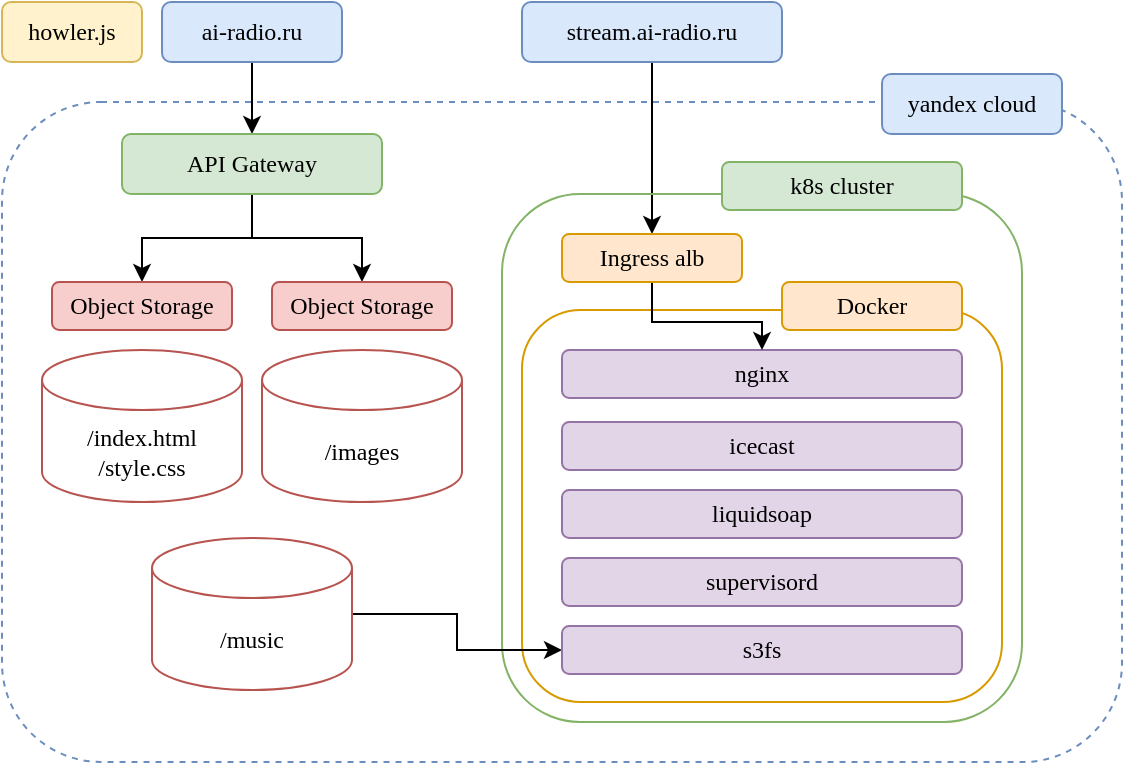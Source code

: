 <mxfile version="26.0.11">
  <diagram name="Page-1" id="epYOtsvGvhh7Jxf9VEAy">
    <mxGraphModel dx="912" dy="527" grid="1" gridSize="10" guides="1" tooltips="1" connect="1" arrows="1" fold="1" page="1" pageScale="1" pageWidth="850" pageHeight="1100" math="0" shadow="0">
      <root>
        <mxCell id="0" />
        <mxCell id="1" parent="0" />
        <mxCell id="zDN3GfwHyX4spnGmmBwE-1" value="" style="rounded=1;whiteSpace=wrap;html=1;dashed=1;fillColor=none;strokeColor=#6c8ebf;" parent="1" vertex="1">
          <mxGeometry x="40" y="90" width="560" height="330" as="geometry" />
        </mxCell>
        <mxCell id="zDN3GfwHyX4spnGmmBwE-2" value="yandex cloud" style="text;html=1;align=center;verticalAlign=middle;whiteSpace=wrap;rounded=1;strokeColor=#6c8ebf;fillColor=#dae8fc;fontFamily=Verdana;" parent="1" vertex="1">
          <mxGeometry x="480" y="76" width="90" height="30" as="geometry" />
        </mxCell>
        <mxCell id="zDN3GfwHyX4spnGmmBwE-10" style="edgeStyle=orthogonalEdgeStyle;rounded=0;orthogonalLoop=1;jettySize=auto;html=1;exitX=0.5;exitY=1;exitDx=0;exitDy=0;" parent="1" source="zDN3GfwHyX4spnGmmBwE-4" target="zDN3GfwHyX4spnGmmBwE-6" edge="1">
          <mxGeometry relative="1" as="geometry" />
        </mxCell>
        <mxCell id="zDN3GfwHyX4spnGmmBwE-4" value="ai-radio.ru" style="text;html=1;align=center;verticalAlign=middle;whiteSpace=wrap;rounded=1;strokeColor=#6c8ebf;fillColor=#dae8fc;fontFamily=Verdana;" parent="1" vertex="1">
          <mxGeometry x="120" y="40" width="90" height="30" as="geometry" />
        </mxCell>
        <mxCell id="LJgFEcrEkJCAPN54ZnE7-2" style="edgeStyle=orthogonalEdgeStyle;rounded=0;orthogonalLoop=1;jettySize=auto;html=1;exitX=0.5;exitY=1;exitDx=0;exitDy=0;" edge="1" parent="1" source="zDN3GfwHyX4spnGmmBwE-5" target="LJgFEcrEkJCAPN54ZnE7-1">
          <mxGeometry relative="1" as="geometry" />
        </mxCell>
        <mxCell id="zDN3GfwHyX4spnGmmBwE-5" value="stream.ai-radio.ru" style="text;html=1;align=center;verticalAlign=middle;whiteSpace=wrap;rounded=1;strokeColor=#6c8ebf;fillColor=#dae8fc;fontFamily=Verdana;" parent="1" vertex="1">
          <mxGeometry x="300" y="40" width="130" height="30" as="geometry" />
        </mxCell>
        <mxCell id="zDN3GfwHyX4spnGmmBwE-20" style="edgeStyle=orthogonalEdgeStyle;rounded=0;orthogonalLoop=1;jettySize=auto;html=1;exitX=0.5;exitY=1;exitDx=0;exitDy=0;entryX=0.5;entryY=0;entryDx=0;entryDy=0;" parent="1" source="zDN3GfwHyX4spnGmmBwE-6" target="zDN3GfwHyX4spnGmmBwE-18" edge="1">
          <mxGeometry relative="1" as="geometry" />
        </mxCell>
        <mxCell id="zDN3GfwHyX4spnGmmBwE-22" style="edgeStyle=orthogonalEdgeStyle;rounded=0;orthogonalLoop=1;jettySize=auto;html=1;exitX=0.5;exitY=1;exitDx=0;exitDy=0;entryX=0.5;entryY=0;entryDx=0;entryDy=0;" parent="1" source="zDN3GfwHyX4spnGmmBwE-6" target="zDN3GfwHyX4spnGmmBwE-19" edge="1">
          <mxGeometry relative="1" as="geometry" />
        </mxCell>
        <mxCell id="zDN3GfwHyX4spnGmmBwE-6" value="API Gateway" style="text;html=1;align=center;verticalAlign=middle;whiteSpace=wrap;rounded=1;strokeColor=#82b366;fillColor=#d5e8d4;fontFamily=Verdana;" parent="1" vertex="1">
          <mxGeometry x="100" y="106" width="130" height="30" as="geometry" />
        </mxCell>
        <mxCell id="zDN3GfwHyX4spnGmmBwE-8" value="&lt;div&gt;/index.html&lt;/div&gt;&lt;div&gt;/style.css&lt;br&gt;&lt;/div&gt;" style="shape=cylinder3;whiteSpace=wrap;html=1;boundedLbl=1;backgroundOutline=1;size=15;fontFamily=Verdana;fillColor=none;strokeColor=#b85450;" parent="1" vertex="1">
          <mxGeometry x="60" y="214" width="100" height="76" as="geometry" />
        </mxCell>
        <mxCell id="zDN3GfwHyX4spnGmmBwE-9" value="&lt;div&gt;/images&lt;br&gt;&lt;/div&gt;" style="shape=cylinder3;whiteSpace=wrap;html=1;boundedLbl=1;backgroundOutline=1;size=15;fontFamily=Verdana;fillColor=none;strokeColor=#b85450;" parent="1" vertex="1">
          <mxGeometry x="170" y="214" width="100" height="76" as="geometry" />
        </mxCell>
        <mxCell id="zDN3GfwHyX4spnGmmBwE-15" value="howler.js" style="text;html=1;align=center;verticalAlign=middle;whiteSpace=wrap;rounded=1;strokeColor=#d6b656;fillColor=#fff2cc;fontFamily=Verdana;" parent="1" vertex="1">
          <mxGeometry x="40" y="40" width="70" height="30" as="geometry" />
        </mxCell>
        <mxCell id="zDN3GfwHyX4spnGmmBwE-16" value="" style="text;html=1;align=center;verticalAlign=middle;whiteSpace=wrap;rounded=1;strokeColor=#82b366;fillColor=none;fontFamily=Verdana;" parent="1" vertex="1">
          <mxGeometry x="290" y="136" width="260" height="264" as="geometry" />
        </mxCell>
        <mxCell id="zDN3GfwHyX4spnGmmBwE-18" value="Object Storage" style="text;html=1;align=center;verticalAlign=middle;whiteSpace=wrap;rounded=1;strokeColor=#b85450;fillColor=#f8cecc;fontFamily=Verdana;" parent="1" vertex="1">
          <mxGeometry x="65" y="180" width="90" height="24" as="geometry" />
        </mxCell>
        <mxCell id="zDN3GfwHyX4spnGmmBwE-19" value="Object Storage" style="text;html=1;align=center;verticalAlign=middle;whiteSpace=wrap;rounded=1;strokeColor=#b85450;fillColor=#f8cecc;fontFamily=Verdana;" parent="1" vertex="1">
          <mxGeometry x="175" y="180" width="90" height="24" as="geometry" />
        </mxCell>
        <mxCell id="zDN3GfwHyX4spnGmmBwE-23" value="" style="text;html=1;align=center;verticalAlign=middle;whiteSpace=wrap;rounded=1;strokeColor=#d79b00;fillColor=none;fontFamily=Verdana;" parent="1" vertex="1">
          <mxGeometry x="300" y="194" width="240" height="196" as="geometry" />
        </mxCell>
        <mxCell id="zDN3GfwHyX4spnGmmBwE-24" value="nginx" style="text;html=1;align=center;verticalAlign=middle;whiteSpace=wrap;rounded=1;strokeColor=#9673a6;fillColor=#e1d5e7;fontFamily=Verdana;" parent="1" vertex="1">
          <mxGeometry x="320" y="214" width="200" height="24" as="geometry" />
        </mxCell>
        <mxCell id="zDN3GfwHyX4spnGmmBwE-26" value="Docker" style="text;html=1;align=center;verticalAlign=middle;whiteSpace=wrap;rounded=1;strokeColor=#d79b00;fillColor=#ffe6cc;fontFamily=Verdana;" parent="1" vertex="1">
          <mxGeometry x="430" y="180" width="90" height="24" as="geometry" />
        </mxCell>
        <mxCell id="zDN3GfwHyX4spnGmmBwE-27" value="k8s cluster" style="text;html=1;align=center;verticalAlign=middle;whiteSpace=wrap;rounded=1;strokeColor=#82b366;fillColor=#d5e8d4;fontFamily=Verdana;" parent="1" vertex="1">
          <mxGeometry x="400" y="120" width="120" height="24" as="geometry" />
        </mxCell>
        <mxCell id="zDN3GfwHyX4spnGmmBwE-29" value="icecast" style="text;html=1;align=center;verticalAlign=middle;whiteSpace=wrap;rounded=1;strokeColor=#9673a6;fillColor=#e1d5e7;fontFamily=Verdana;" parent="1" vertex="1">
          <mxGeometry x="320" y="250" width="200" height="24" as="geometry" />
        </mxCell>
        <mxCell id="zDN3GfwHyX4spnGmmBwE-30" value="liquidsoap" style="text;html=1;align=center;verticalAlign=middle;whiteSpace=wrap;rounded=1;strokeColor=#9673a6;fillColor=#e1d5e7;fontFamily=Verdana;" parent="1" vertex="1">
          <mxGeometry x="320" y="284" width="200" height="24" as="geometry" />
        </mxCell>
        <mxCell id="zDN3GfwHyX4spnGmmBwE-31" value="supervisord" style="text;html=1;align=center;verticalAlign=middle;whiteSpace=wrap;rounded=1;strokeColor=#9673a6;fillColor=#e1d5e7;fontFamily=Verdana;" parent="1" vertex="1">
          <mxGeometry x="320" y="318" width="200" height="24" as="geometry" />
        </mxCell>
        <mxCell id="LJgFEcrEkJCAPN54ZnE7-3" style="edgeStyle=orthogonalEdgeStyle;rounded=0;orthogonalLoop=1;jettySize=auto;html=1;exitX=0.5;exitY=1;exitDx=0;exitDy=0;" edge="1" parent="1" source="LJgFEcrEkJCAPN54ZnE7-1" target="zDN3GfwHyX4spnGmmBwE-24">
          <mxGeometry relative="1" as="geometry" />
        </mxCell>
        <mxCell id="LJgFEcrEkJCAPN54ZnE7-1" value="Ingress alb" style="text;html=1;align=center;verticalAlign=middle;whiteSpace=wrap;rounded=1;strokeColor=#d79b00;fillColor=#ffe6cc;fontFamily=Verdana;" vertex="1" parent="1">
          <mxGeometry x="320" y="156" width="90" height="24" as="geometry" />
        </mxCell>
        <mxCell id="LJgFEcrEkJCAPN54ZnE7-6" style="edgeStyle=orthogonalEdgeStyle;rounded=0;orthogonalLoop=1;jettySize=auto;html=1;exitX=1;exitY=0.5;exitDx=0;exitDy=0;exitPerimeter=0;entryX=0;entryY=0.5;entryDx=0;entryDy=0;" edge="1" parent="1" source="LJgFEcrEkJCAPN54ZnE7-4" target="LJgFEcrEkJCAPN54ZnE7-5">
          <mxGeometry relative="1" as="geometry" />
        </mxCell>
        <mxCell id="LJgFEcrEkJCAPN54ZnE7-4" value="&lt;div&gt;/music&lt;/div&gt;" style="shape=cylinder3;whiteSpace=wrap;html=1;boundedLbl=1;backgroundOutline=1;size=15;fontFamily=Verdana;fillColor=none;strokeColor=#b85450;" vertex="1" parent="1">
          <mxGeometry x="115" y="308" width="100" height="76" as="geometry" />
        </mxCell>
        <mxCell id="LJgFEcrEkJCAPN54ZnE7-5" value="s3fs" style="text;html=1;align=center;verticalAlign=middle;whiteSpace=wrap;rounded=1;strokeColor=#9673a6;fillColor=#e1d5e7;fontFamily=Verdana;" vertex="1" parent="1">
          <mxGeometry x="320" y="352" width="200" height="24" as="geometry" />
        </mxCell>
      </root>
    </mxGraphModel>
  </diagram>
</mxfile>

